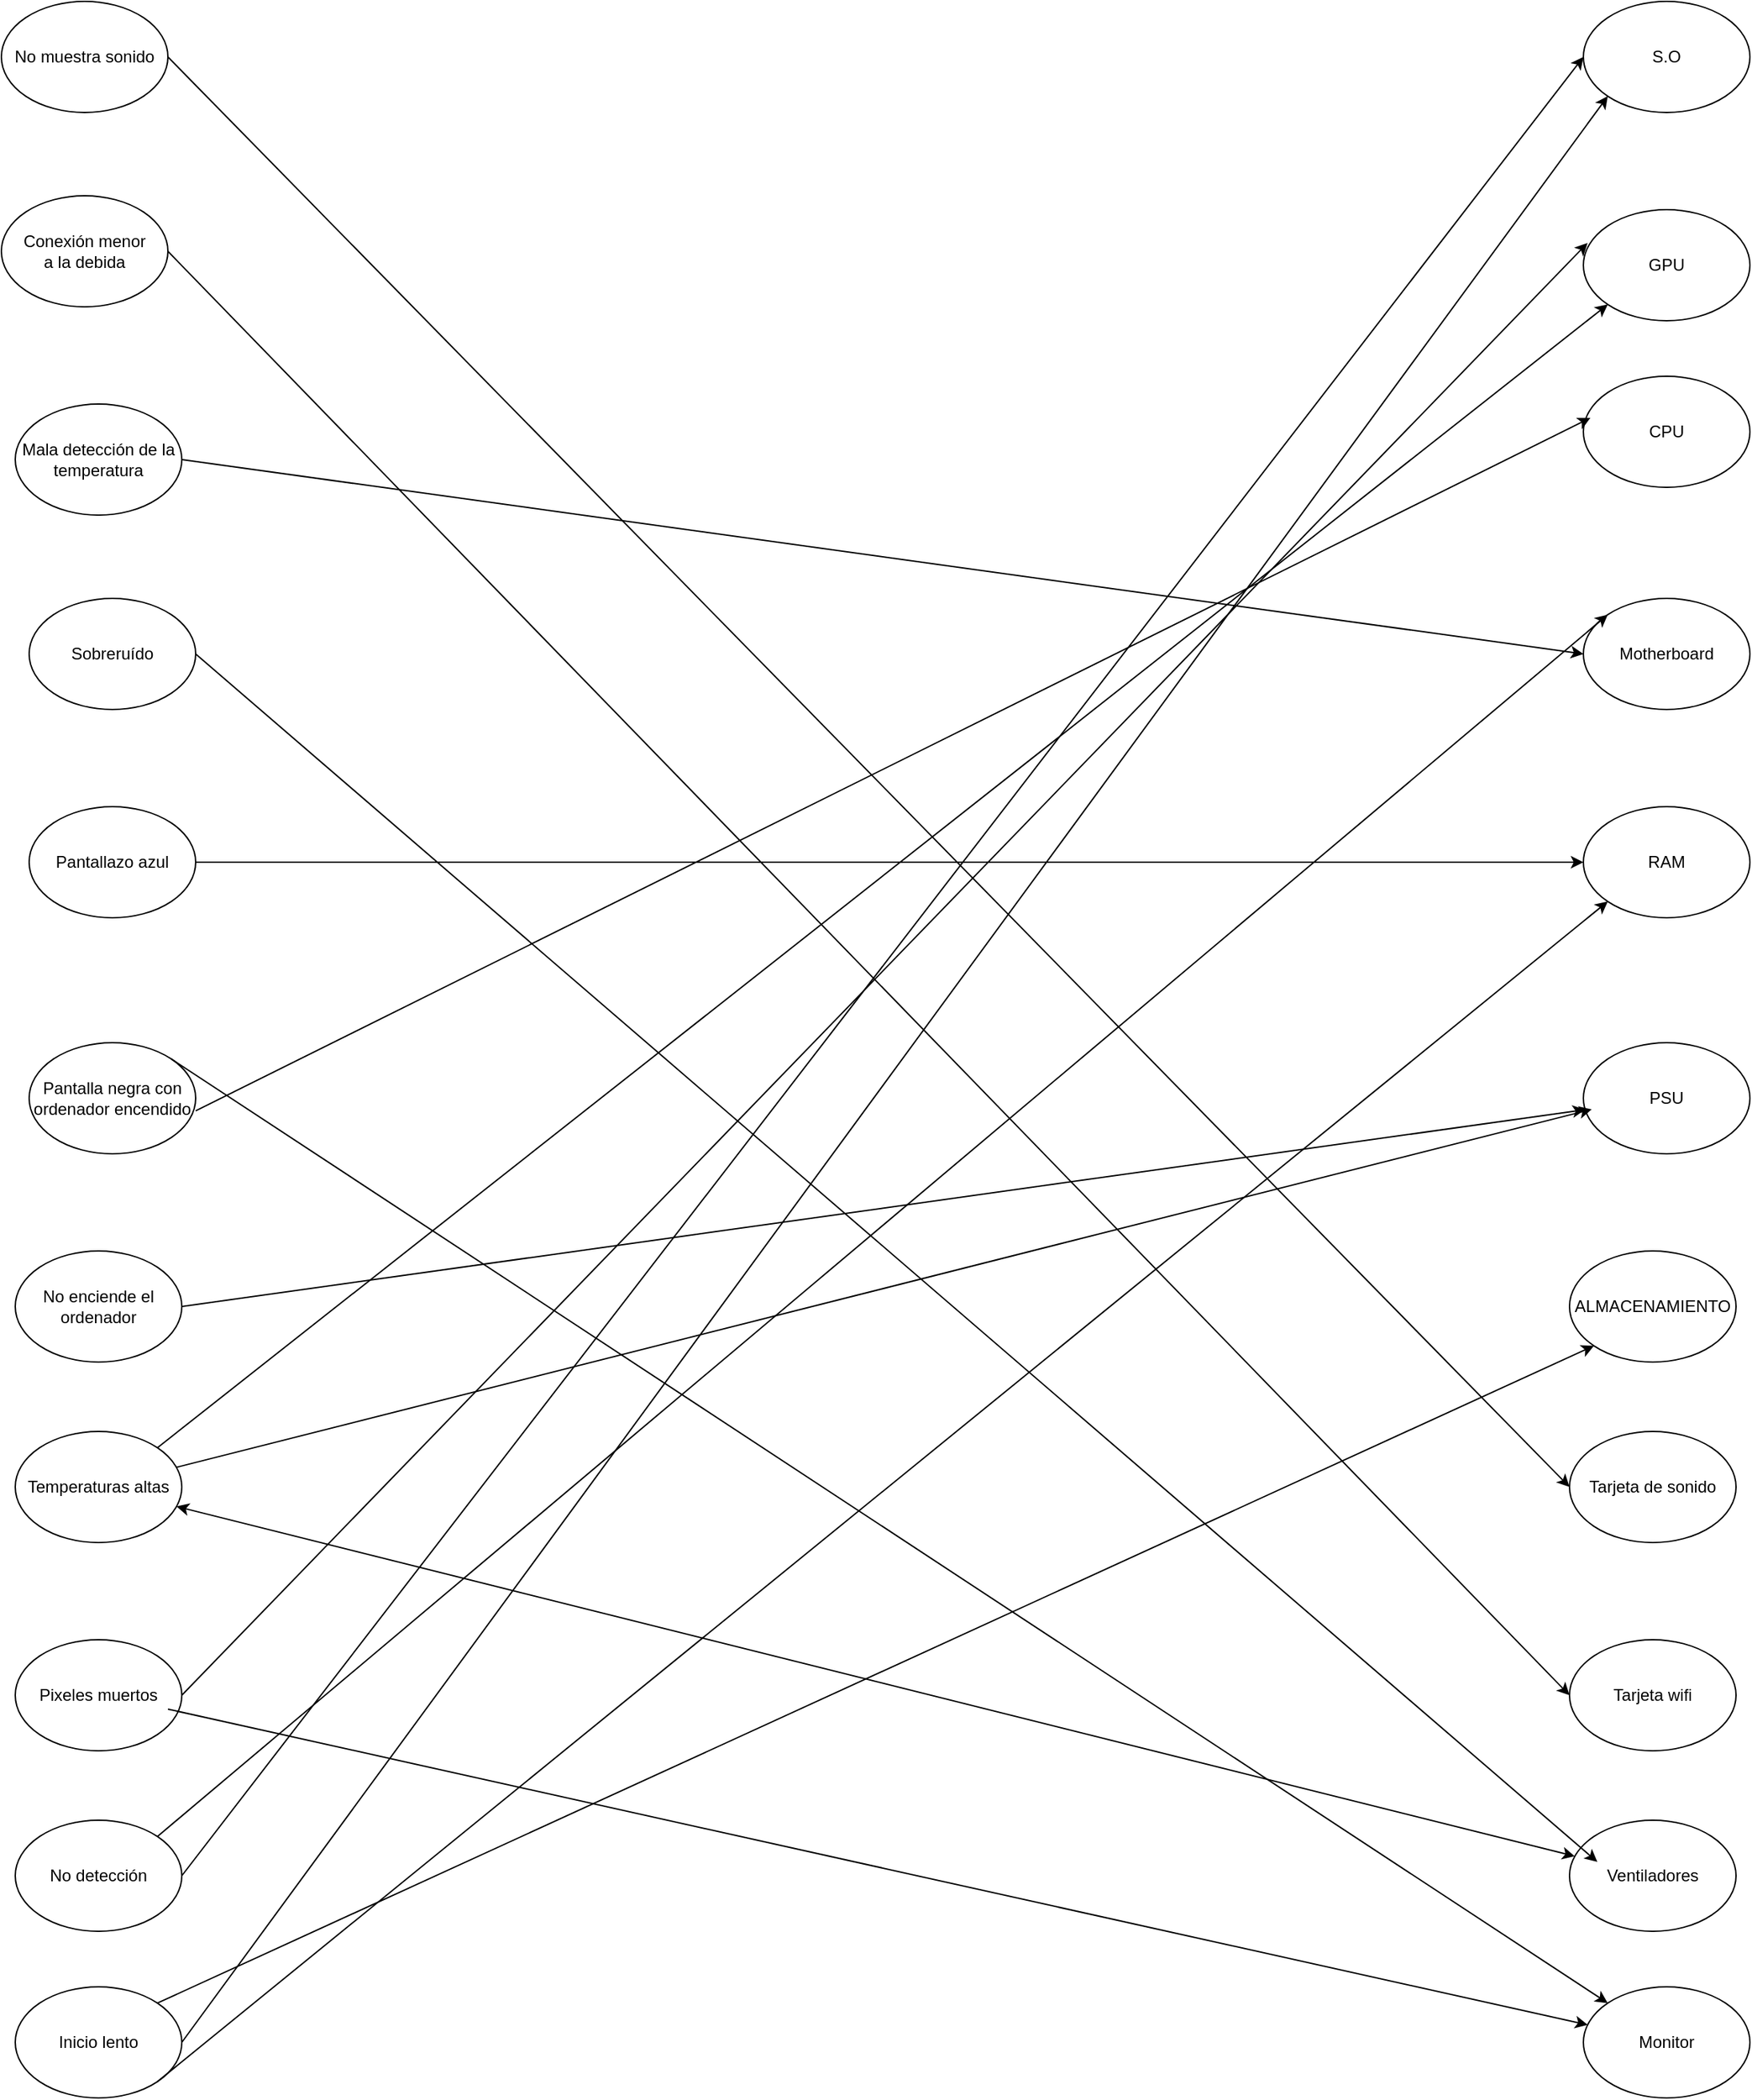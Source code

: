 <mxfile version="24.7.16">
  <diagram name="Page-1" id="2s7OTFycxhHac0ssFiFp">
    <mxGraphModel dx="2713" dy="2911" grid="1" gridSize="10" guides="1" tooltips="1" connect="1" arrows="1" fold="1" page="1" pageScale="1" pageWidth="850" pageHeight="1100" math="0" shadow="0">
      <root>
        <mxCell id="0" />
        <mxCell id="1" parent="0" />
        <mxCell id="KrGY8JLcpRhamhYl1p4y-1" value="Pixeles muertos" style="ellipse;whiteSpace=wrap;html=1;" vertex="1" parent="1">
          <mxGeometry x="260" y="970" width="120" height="80" as="geometry" />
        </mxCell>
        <mxCell id="KrGY8JLcpRhamhYl1p4y-2" value="Temperaturas altas" style="ellipse;whiteSpace=wrap;html=1;" vertex="1" parent="1">
          <mxGeometry x="260" y="820" width="120" height="80" as="geometry" />
        </mxCell>
        <mxCell id="KrGY8JLcpRhamhYl1p4y-3" value="Pantalla negra con ordenador encendido" style="ellipse;whiteSpace=wrap;html=1;" vertex="1" parent="1">
          <mxGeometry x="270" y="540" width="120" height="80" as="geometry" />
        </mxCell>
        <mxCell id="KrGY8JLcpRhamhYl1p4y-4" value="No enciende el ordenador" style="ellipse;whiteSpace=wrap;html=1;" vertex="1" parent="1">
          <mxGeometry x="260" y="690" width="120" height="80" as="geometry" />
        </mxCell>
        <mxCell id="KrGY8JLcpRhamhYl1p4y-5" value="Pantallazo azul" style="ellipse;whiteSpace=wrap;html=1;" vertex="1" parent="1">
          <mxGeometry x="270" y="370" width="120" height="80" as="geometry" />
        </mxCell>
        <mxCell id="KrGY8JLcpRhamhYl1p4y-6" value="Sobreruído" style="ellipse;whiteSpace=wrap;html=1;" vertex="1" parent="1">
          <mxGeometry x="270" y="220" width="120" height="80" as="geometry" />
        </mxCell>
        <mxCell id="KrGY8JLcpRhamhYl1p4y-7" value="&lt;div&gt;Mala detección de la&lt;/div&gt;&lt;div&gt;temperatura&lt;br&gt;&lt;/div&gt;" style="ellipse;whiteSpace=wrap;html=1;" vertex="1" parent="1">
          <mxGeometry x="260" y="80" width="120" height="80" as="geometry" />
        </mxCell>
        <mxCell id="KrGY8JLcpRhamhYl1p4y-8" value="No detección" style="ellipse;whiteSpace=wrap;html=1;" vertex="1" parent="1">
          <mxGeometry x="260" y="1100" width="120" height="80" as="geometry" />
        </mxCell>
        <mxCell id="KrGY8JLcpRhamhYl1p4y-9" value="GPU" style="ellipse;whiteSpace=wrap;html=1;" vertex="1" parent="1">
          <mxGeometry x="1390" y="-60" width="120" height="80" as="geometry" />
        </mxCell>
        <mxCell id="KrGY8JLcpRhamhYl1p4y-10" value="CPU" style="ellipse;whiteSpace=wrap;html=1;" vertex="1" parent="1">
          <mxGeometry x="1390" y="60" width="120" height="80" as="geometry" />
        </mxCell>
        <mxCell id="KrGY8JLcpRhamhYl1p4y-11" value="Motherboard" style="ellipse;whiteSpace=wrap;html=1;" vertex="1" parent="1">
          <mxGeometry x="1390" y="220" width="120" height="80" as="geometry" />
        </mxCell>
        <mxCell id="KrGY8JLcpRhamhYl1p4y-12" value="RAM" style="ellipse;whiteSpace=wrap;html=1;" vertex="1" parent="1">
          <mxGeometry x="1390" y="370" width="120" height="80" as="geometry" />
        </mxCell>
        <mxCell id="KrGY8JLcpRhamhYl1p4y-13" value="PSU" style="ellipse;whiteSpace=wrap;html=1;" vertex="1" parent="1">
          <mxGeometry x="1390" y="540" width="120" height="80" as="geometry" />
        </mxCell>
        <mxCell id="KrGY8JLcpRhamhYl1p4y-14" value="ALMACENAMIENTO" style="ellipse;whiteSpace=wrap;html=1;" vertex="1" parent="1">
          <mxGeometry x="1380" y="690" width="120" height="80" as="geometry" />
        </mxCell>
        <mxCell id="KrGY8JLcpRhamhYl1p4y-15" value="Tarjeta de sonido" style="ellipse;whiteSpace=wrap;html=1;" vertex="1" parent="1">
          <mxGeometry x="1380" y="820" width="120" height="80" as="geometry" />
        </mxCell>
        <mxCell id="KrGY8JLcpRhamhYl1p4y-16" value="Tarjeta wifi" style="ellipse;whiteSpace=wrap;html=1;" vertex="1" parent="1">
          <mxGeometry x="1380" y="970" width="120" height="80" as="geometry" />
        </mxCell>
        <mxCell id="KrGY8JLcpRhamhYl1p4y-17" value="&lt;div&gt;Conexión menor&lt;/div&gt;&lt;div&gt;a la debida&lt;br&gt;&lt;/div&gt;" style="ellipse;whiteSpace=wrap;html=1;" vertex="1" parent="1">
          <mxGeometry x="250" y="-70" width="120" height="80" as="geometry" />
        </mxCell>
        <mxCell id="KrGY8JLcpRhamhYl1p4y-18" value="Inicio lento" style="ellipse;whiteSpace=wrap;html=1;" vertex="1" parent="1">
          <mxGeometry x="260" y="1220" width="120" height="80" as="geometry" />
        </mxCell>
        <mxCell id="KrGY8JLcpRhamhYl1p4y-20" value="" style="endArrow=classic;html=1;rounded=0;exitX=1;exitY=0.613;exitDx=0;exitDy=0;exitPerimeter=0;entryX=0.042;entryY=0.375;entryDx=0;entryDy=0;entryPerimeter=0;" edge="1" parent="1" source="KrGY8JLcpRhamhYl1p4y-3" target="KrGY8JLcpRhamhYl1p4y-10">
          <mxGeometry width="50" height="50" relative="1" as="geometry">
            <mxPoint x="750" y="520" as="sourcePoint" />
            <mxPoint x="800" y="470" as="targetPoint" />
          </mxGeometry>
        </mxCell>
        <mxCell id="KrGY8JLcpRhamhYl1p4y-21" value="" style="endArrow=classic;html=1;rounded=0;entryX=0.05;entryY=0.6;entryDx=0;entryDy=0;entryPerimeter=0;" edge="1" parent="1" source="KrGY8JLcpRhamhYl1p4y-2" target="KrGY8JLcpRhamhYl1p4y-13">
          <mxGeometry width="50" height="50" relative="1" as="geometry">
            <mxPoint x="750" y="520" as="sourcePoint" />
            <mxPoint x="800" y="470" as="targetPoint" />
          </mxGeometry>
        </mxCell>
        <mxCell id="KrGY8JLcpRhamhYl1p4y-22" value="Ventiladores" style="ellipse;whiteSpace=wrap;html=1;" vertex="1" parent="1">
          <mxGeometry x="1380" y="1100" width="120" height="80" as="geometry" />
        </mxCell>
        <mxCell id="KrGY8JLcpRhamhYl1p4y-23" value="Monitor" style="ellipse;whiteSpace=wrap;html=1;" vertex="1" parent="1">
          <mxGeometry x="1390" y="1220" width="120" height="80" as="geometry" />
        </mxCell>
        <mxCell id="KrGY8JLcpRhamhYl1p4y-25" value="" style="endArrow=classic;html=1;rounded=0;" edge="1" parent="1" source="KrGY8JLcpRhamhYl1p4y-5" target="KrGY8JLcpRhamhYl1p4y-12">
          <mxGeometry width="50" height="50" relative="1" as="geometry">
            <mxPoint x="750" y="520" as="sourcePoint" />
            <mxPoint x="800" y="470" as="targetPoint" />
          </mxGeometry>
        </mxCell>
        <mxCell id="KrGY8JLcpRhamhYl1p4y-26" value="" style="endArrow=classic;html=1;rounded=0;exitX=1;exitY=0.5;exitDx=0;exitDy=0;entryX=0.167;entryY=0.375;entryDx=0;entryDy=0;entryPerimeter=0;" edge="1" parent="1" source="KrGY8JLcpRhamhYl1p4y-6" target="KrGY8JLcpRhamhYl1p4y-22">
          <mxGeometry width="50" height="50" relative="1" as="geometry">
            <mxPoint x="750" y="520" as="sourcePoint" />
            <mxPoint x="800" y="470" as="targetPoint" />
          </mxGeometry>
        </mxCell>
        <mxCell id="KrGY8JLcpRhamhYl1p4y-27" value="S.O" style="ellipse;whiteSpace=wrap;html=1;" vertex="1" parent="1">
          <mxGeometry x="1390" y="-210" width="120" height="80" as="geometry" />
        </mxCell>
        <mxCell id="KrGY8JLcpRhamhYl1p4y-28" value="" style="endArrow=classic;html=1;rounded=0;exitX=1;exitY=0.5;exitDx=0;exitDy=0;" edge="1" parent="1" source="KrGY8JLcpRhamhYl1p4y-4" target="KrGY8JLcpRhamhYl1p4y-13">
          <mxGeometry width="50" height="50" relative="1" as="geometry">
            <mxPoint x="750" y="520" as="sourcePoint" />
            <mxPoint x="800" y="470" as="targetPoint" />
          </mxGeometry>
        </mxCell>
        <mxCell id="KrGY8JLcpRhamhYl1p4y-29" value="" style="endArrow=classic;startArrow=classic;html=1;rounded=0;" edge="1" parent="1" source="KrGY8JLcpRhamhYl1p4y-2" target="KrGY8JLcpRhamhYl1p4y-22">
          <mxGeometry width="50" height="50" relative="1" as="geometry">
            <mxPoint x="750" y="520" as="sourcePoint" />
            <mxPoint x="800" y="470" as="targetPoint" />
          </mxGeometry>
        </mxCell>
        <mxCell id="KrGY8JLcpRhamhYl1p4y-31" value="" style="endArrow=classic;html=1;rounded=0;exitX=0.917;exitY=0.625;exitDx=0;exitDy=0;exitPerimeter=0;" edge="1" parent="1" source="KrGY8JLcpRhamhYl1p4y-1" target="KrGY8JLcpRhamhYl1p4y-23">
          <mxGeometry width="50" height="50" relative="1" as="geometry">
            <mxPoint x="750" y="520" as="sourcePoint" />
            <mxPoint x="800" y="470" as="targetPoint" />
          </mxGeometry>
        </mxCell>
        <mxCell id="KrGY8JLcpRhamhYl1p4y-32" value="" style="endArrow=classic;html=1;rounded=0;exitX=1;exitY=0.5;exitDx=0;exitDy=0;entryX=0.025;entryY=0.3;entryDx=0;entryDy=0;entryPerimeter=0;" edge="1" parent="1" source="KrGY8JLcpRhamhYl1p4y-1" target="KrGY8JLcpRhamhYl1p4y-9">
          <mxGeometry width="50" height="50" relative="1" as="geometry">
            <mxPoint x="750" y="520" as="sourcePoint" />
            <mxPoint x="800" y="470" as="targetPoint" />
          </mxGeometry>
        </mxCell>
        <mxCell id="KrGY8JLcpRhamhYl1p4y-33" value="No muestra sonido" style="ellipse;whiteSpace=wrap;html=1;" vertex="1" parent="1">
          <mxGeometry x="250" y="-210" width="120" height="80" as="geometry" />
        </mxCell>
        <mxCell id="KrGY8JLcpRhamhYl1p4y-34" value="" style="endArrow=classic;html=1;rounded=0;exitX=1;exitY=0.5;exitDx=0;exitDy=0;entryX=0;entryY=0.5;entryDx=0;entryDy=0;" edge="1" parent="1" source="KrGY8JLcpRhamhYl1p4y-33" target="KrGY8JLcpRhamhYl1p4y-15">
          <mxGeometry width="50" height="50" relative="1" as="geometry">
            <mxPoint x="750" y="520" as="sourcePoint" />
            <mxPoint x="800" y="470" as="targetPoint" />
          </mxGeometry>
        </mxCell>
        <mxCell id="KrGY8JLcpRhamhYl1p4y-35" value="" style="endArrow=classic;html=1;rounded=0;exitX=1;exitY=0.5;exitDx=0;exitDy=0;entryX=0;entryY=0.5;entryDx=0;entryDy=0;" edge="1" parent="1" source="KrGY8JLcpRhamhYl1p4y-17" target="KrGY8JLcpRhamhYl1p4y-16">
          <mxGeometry width="50" height="50" relative="1" as="geometry">
            <mxPoint x="750" y="520" as="sourcePoint" />
            <mxPoint x="800" y="470" as="targetPoint" />
          </mxGeometry>
        </mxCell>
        <mxCell id="KrGY8JLcpRhamhYl1p4y-36" value="" style="endArrow=classic;html=1;rounded=0;exitX=1;exitY=0.5;exitDx=0;exitDy=0;entryX=0;entryY=0.5;entryDx=0;entryDy=0;" edge="1" parent="1" source="KrGY8JLcpRhamhYl1p4y-7" target="KrGY8JLcpRhamhYl1p4y-11">
          <mxGeometry width="50" height="50" relative="1" as="geometry">
            <mxPoint x="750" y="520" as="sourcePoint" />
            <mxPoint x="800" y="470" as="targetPoint" />
          </mxGeometry>
        </mxCell>
        <mxCell id="KrGY8JLcpRhamhYl1p4y-38" value="" style="endArrow=classic;html=1;rounded=0;exitX=1;exitY=0.5;exitDx=0;exitDy=0;entryX=0;entryY=0.5;entryDx=0;entryDy=0;" edge="1" parent="1" source="KrGY8JLcpRhamhYl1p4y-8" target="KrGY8JLcpRhamhYl1p4y-27">
          <mxGeometry width="50" height="50" relative="1" as="geometry">
            <mxPoint x="750" y="520" as="sourcePoint" />
            <mxPoint x="800" y="470" as="targetPoint" />
          </mxGeometry>
        </mxCell>
        <mxCell id="KrGY8JLcpRhamhYl1p4y-39" value="" style="endArrow=classic;html=1;rounded=0;exitX=1;exitY=0.5;exitDx=0;exitDy=0;entryX=0;entryY=1;entryDx=0;entryDy=0;" edge="1" parent="1" source="KrGY8JLcpRhamhYl1p4y-18" target="KrGY8JLcpRhamhYl1p4y-27">
          <mxGeometry width="50" height="50" relative="1" as="geometry">
            <mxPoint x="750" y="520" as="sourcePoint" />
            <mxPoint x="800" y="470" as="targetPoint" />
          </mxGeometry>
        </mxCell>
        <mxCell id="KrGY8JLcpRhamhYl1p4y-40" value="" style="endArrow=classic;html=1;rounded=0;exitX=1;exitY=0;exitDx=0;exitDy=0;entryX=0;entryY=1;entryDx=0;entryDy=0;" edge="1" parent="1" source="KrGY8JLcpRhamhYl1p4y-18" target="KrGY8JLcpRhamhYl1p4y-14">
          <mxGeometry width="50" height="50" relative="1" as="geometry">
            <mxPoint x="750" y="520" as="sourcePoint" />
            <mxPoint x="800" y="470" as="targetPoint" />
          </mxGeometry>
        </mxCell>
        <mxCell id="KrGY8JLcpRhamhYl1p4y-41" value="" style="endArrow=classic;html=1;rounded=0;exitX=1;exitY=0;exitDx=0;exitDy=0;entryX=0;entryY=0;entryDx=0;entryDy=0;" edge="1" parent="1" source="KrGY8JLcpRhamhYl1p4y-3" target="KrGY8JLcpRhamhYl1p4y-23">
          <mxGeometry width="50" height="50" relative="1" as="geometry">
            <mxPoint x="890" y="260" as="sourcePoint" />
            <mxPoint x="940" y="210" as="targetPoint" />
          </mxGeometry>
        </mxCell>
        <mxCell id="KrGY8JLcpRhamhYl1p4y-43" value="" style="endArrow=classic;html=1;rounded=0;exitX=1;exitY=1;exitDx=0;exitDy=0;entryX=0;entryY=1;entryDx=0;entryDy=0;" edge="1" parent="1" source="KrGY8JLcpRhamhYl1p4y-18" target="KrGY8JLcpRhamhYl1p4y-12">
          <mxGeometry width="50" height="50" relative="1" as="geometry">
            <mxPoint x="890" y="260" as="sourcePoint" />
            <mxPoint x="940" y="210" as="targetPoint" />
          </mxGeometry>
        </mxCell>
        <mxCell id="KrGY8JLcpRhamhYl1p4y-44" value="" style="endArrow=classic;html=1;rounded=0;exitX=1;exitY=0;exitDx=0;exitDy=0;entryX=0;entryY=1;entryDx=0;entryDy=0;" edge="1" parent="1" source="KrGY8JLcpRhamhYl1p4y-2" target="KrGY8JLcpRhamhYl1p4y-9">
          <mxGeometry width="50" height="50" relative="1" as="geometry">
            <mxPoint x="890" y="260" as="sourcePoint" />
            <mxPoint x="940" y="210" as="targetPoint" />
          </mxGeometry>
        </mxCell>
        <mxCell id="KrGY8JLcpRhamhYl1p4y-45" value="" style="endArrow=classic;html=1;rounded=0;exitX=1;exitY=0;exitDx=0;exitDy=0;entryX=0;entryY=0;entryDx=0;entryDy=0;" edge="1" parent="1" source="KrGY8JLcpRhamhYl1p4y-8" target="KrGY8JLcpRhamhYl1p4y-11">
          <mxGeometry width="50" height="50" relative="1" as="geometry">
            <mxPoint x="480" y="770" as="sourcePoint" />
            <mxPoint x="1410" y="-40" as="targetPoint" />
          </mxGeometry>
        </mxCell>
      </root>
    </mxGraphModel>
  </diagram>
</mxfile>

